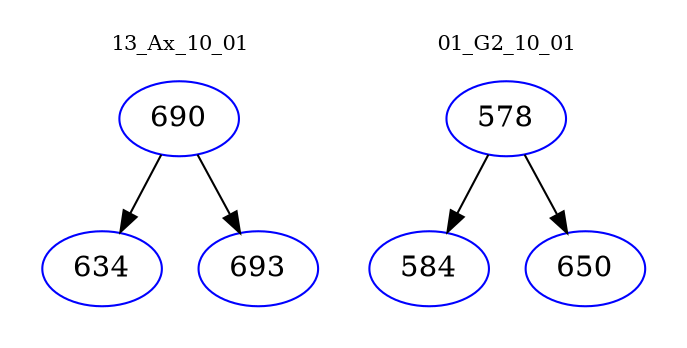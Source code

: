 digraph{
subgraph cluster_0 {
color = white
label = "13_Ax_10_01";
fontsize=10;
T0_690 [label="690", color="blue"]
T0_690 -> T0_634 [color="black"]
T0_634 [label="634", color="blue"]
T0_690 -> T0_693 [color="black"]
T0_693 [label="693", color="blue"]
}
subgraph cluster_1 {
color = white
label = "01_G2_10_01";
fontsize=10;
T1_578 [label="578", color="blue"]
T1_578 -> T1_584 [color="black"]
T1_584 [label="584", color="blue"]
T1_578 -> T1_650 [color="black"]
T1_650 [label="650", color="blue"]
}
}
